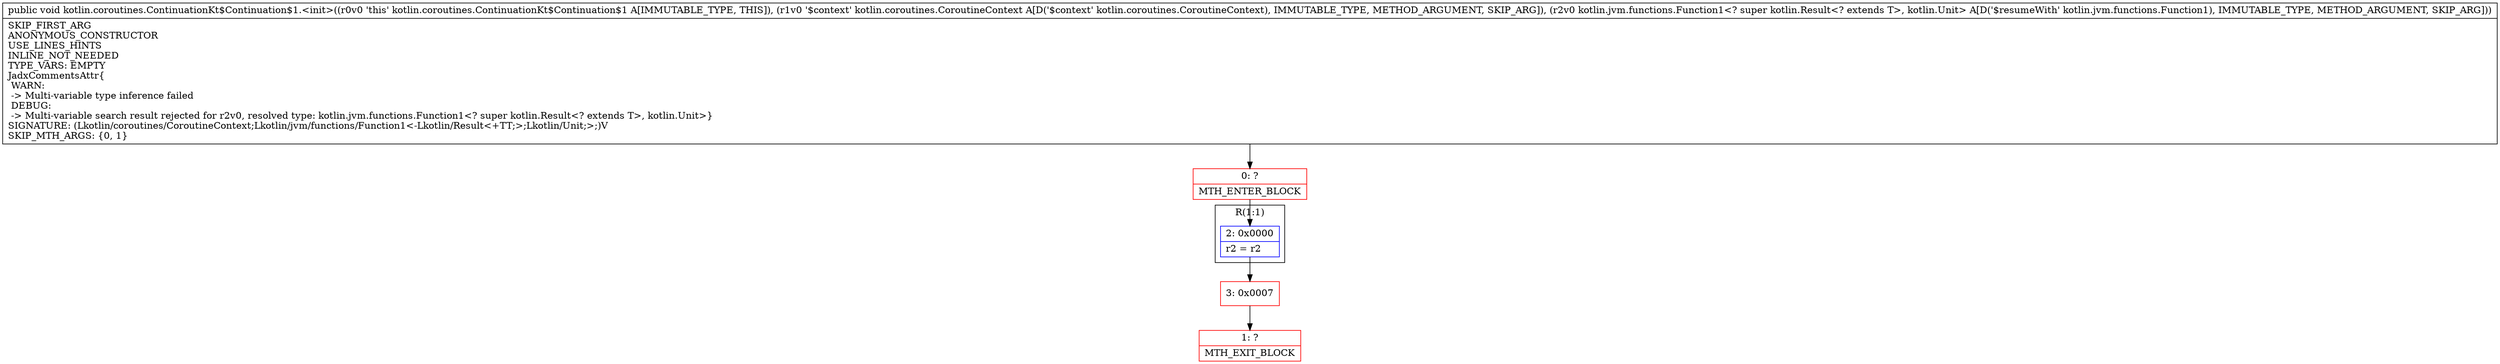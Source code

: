 digraph "CFG forkotlin.coroutines.ContinuationKt$Continuation$1.\<init\>(Lkotlin\/coroutines\/CoroutineContext;Lkotlin\/jvm\/functions\/Function1;)V" {
subgraph cluster_Region_1793777186 {
label = "R(1:1)";
node [shape=record,color=blue];
Node_2 [shape=record,label="{2\:\ 0x0000|r2 = r2\l}"];
}
Node_0 [shape=record,color=red,label="{0\:\ ?|MTH_ENTER_BLOCK\l}"];
Node_3 [shape=record,color=red,label="{3\:\ 0x0007}"];
Node_1 [shape=record,color=red,label="{1\:\ ?|MTH_EXIT_BLOCK\l}"];
MethodNode[shape=record,label="{public void kotlin.coroutines.ContinuationKt$Continuation$1.\<init\>((r0v0 'this' kotlin.coroutines.ContinuationKt$Continuation$1 A[IMMUTABLE_TYPE, THIS]), (r1v0 '$context' kotlin.coroutines.CoroutineContext A[D('$context' kotlin.coroutines.CoroutineContext), IMMUTABLE_TYPE, METHOD_ARGUMENT, SKIP_ARG]), (r2v0 kotlin.jvm.functions.Function1\<? super kotlin.Result\<? extends T\>, kotlin.Unit\> A[D('$resumeWith' kotlin.jvm.functions.Function1), IMMUTABLE_TYPE, METHOD_ARGUMENT, SKIP_ARG]))  | SKIP_FIRST_ARG\lANONYMOUS_CONSTRUCTOR\lUSE_LINES_HINTS\lINLINE_NOT_NEEDED\lTYPE_VARS: EMPTY\lJadxCommentsAttr\{\l WARN: \l \-\> Multi\-variable type inference failed\l DEBUG: \l \-\> Multi\-variable search result rejected for r2v0, resolved type: kotlin.jvm.functions.Function1\<? super kotlin.Result\<? extends T\>, kotlin.Unit\>\}\lSIGNATURE: (Lkotlin\/coroutines\/CoroutineContext;Lkotlin\/jvm\/functions\/Function1\<\-Lkotlin\/Result\<+TT;\>;Lkotlin\/Unit;\>;)V\lSKIP_MTH_ARGS: \{0, 1\}\l}"];
MethodNode -> Node_0;Node_2 -> Node_3;
Node_0 -> Node_2;
Node_3 -> Node_1;
}

